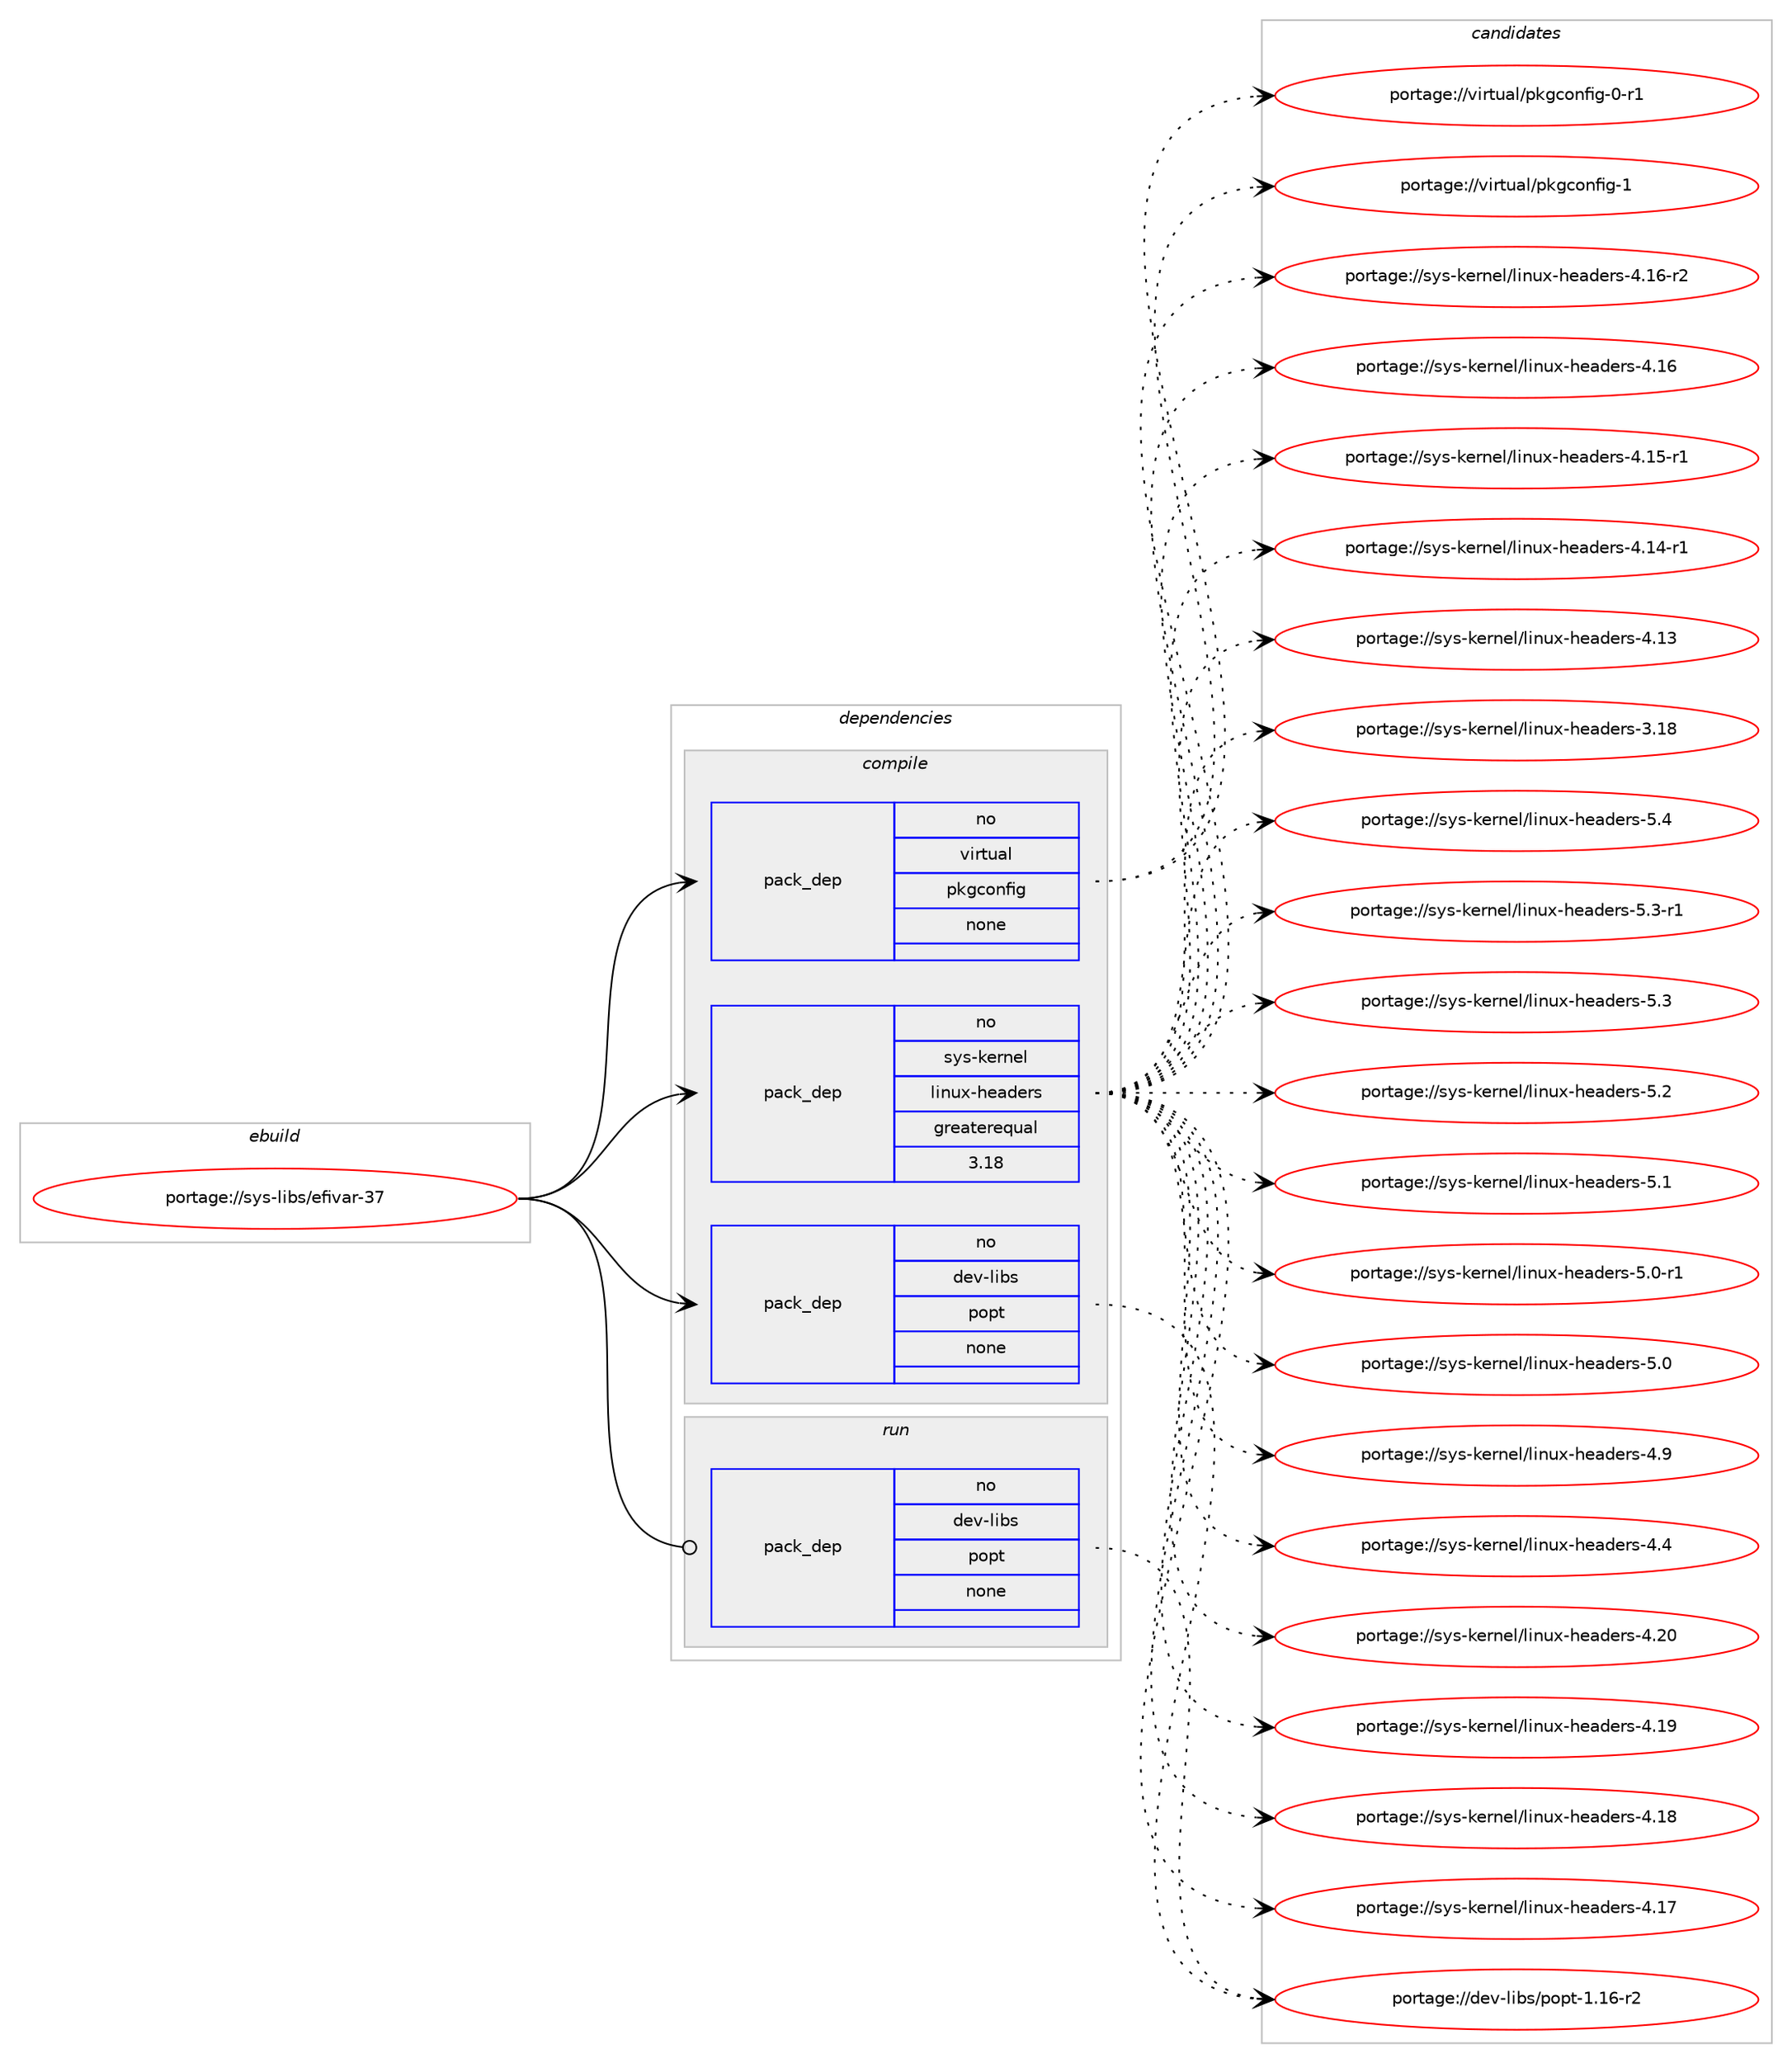 digraph prolog {

# *************
# Graph options
# *************

newrank=true;
concentrate=true;
compound=true;
graph [rankdir=LR,fontname=Helvetica,fontsize=10,ranksep=1.5];#, ranksep=2.5, nodesep=0.2];
edge  [arrowhead=vee];
node  [fontname=Helvetica,fontsize=10];

# **********
# The ebuild
# **********

subgraph cluster_leftcol {
color=gray;
rank=same;
label=<<i>ebuild</i>>;
id [label="portage://sys-libs/efivar-37", color=red, width=4, href="../sys-libs/efivar-37.svg"];
}

# ****************
# The dependencies
# ****************

subgraph cluster_midcol {
color=gray;
label=<<i>dependencies</i>>;
subgraph cluster_compile {
fillcolor="#eeeeee";
style=filled;
label=<<i>compile</i>>;
subgraph pack35632 {
dependency45312 [label=<<TABLE BORDER="0" CELLBORDER="1" CELLSPACING="0" CELLPADDING="4" WIDTH="220"><TR><TD ROWSPAN="6" CELLPADDING="30">pack_dep</TD></TR><TR><TD WIDTH="110">no</TD></TR><TR><TD>dev-libs</TD></TR><TR><TD>popt</TD></TR><TR><TD>none</TD></TR><TR><TD></TD></TR></TABLE>>, shape=none, color=blue];
}
id:e -> dependency45312:w [weight=20,style="solid",arrowhead="vee"];
subgraph pack35633 {
dependency45313 [label=<<TABLE BORDER="0" CELLBORDER="1" CELLSPACING="0" CELLPADDING="4" WIDTH="220"><TR><TD ROWSPAN="6" CELLPADDING="30">pack_dep</TD></TR><TR><TD WIDTH="110">no</TD></TR><TR><TD>sys-kernel</TD></TR><TR><TD>linux-headers</TD></TR><TR><TD>greaterequal</TD></TR><TR><TD>3.18</TD></TR></TABLE>>, shape=none, color=blue];
}
id:e -> dependency45313:w [weight=20,style="solid",arrowhead="vee"];
subgraph pack35634 {
dependency45314 [label=<<TABLE BORDER="0" CELLBORDER="1" CELLSPACING="0" CELLPADDING="4" WIDTH="220"><TR><TD ROWSPAN="6" CELLPADDING="30">pack_dep</TD></TR><TR><TD WIDTH="110">no</TD></TR><TR><TD>virtual</TD></TR><TR><TD>pkgconfig</TD></TR><TR><TD>none</TD></TR><TR><TD></TD></TR></TABLE>>, shape=none, color=blue];
}
id:e -> dependency45314:w [weight=20,style="solid",arrowhead="vee"];
}
subgraph cluster_compileandrun {
fillcolor="#eeeeee";
style=filled;
label=<<i>compile and run</i>>;
}
subgraph cluster_run {
fillcolor="#eeeeee";
style=filled;
label=<<i>run</i>>;
subgraph pack35635 {
dependency45315 [label=<<TABLE BORDER="0" CELLBORDER="1" CELLSPACING="0" CELLPADDING="4" WIDTH="220"><TR><TD ROWSPAN="6" CELLPADDING="30">pack_dep</TD></TR><TR><TD WIDTH="110">no</TD></TR><TR><TD>dev-libs</TD></TR><TR><TD>popt</TD></TR><TR><TD>none</TD></TR><TR><TD></TD></TR></TABLE>>, shape=none, color=blue];
}
id:e -> dependency45315:w [weight=20,style="solid",arrowhead="odot"];
}
}

# **************
# The candidates
# **************

subgraph cluster_choices {
rank=same;
color=gray;
label=<<i>candidates</i>>;

subgraph choice35632 {
color=black;
nodesep=1;
choice10010111845108105981154711211111211645494649544511450 [label="portage://dev-libs/popt-1.16-r2", color=red, width=4,href="../dev-libs/popt-1.16-r2.svg"];
dependency45312:e -> choice10010111845108105981154711211111211645494649544511450:w [style=dotted,weight="100"];
}
subgraph choice35633 {
color=black;
nodesep=1;
choice1151211154510710111411010110847108105110117120451041019710010111411545534652 [label="portage://sys-kernel/linux-headers-5.4", color=red, width=4,href="../sys-kernel/linux-headers-5.4.svg"];
choice11512111545107101114110101108471081051101171204510410197100101114115455346514511449 [label="portage://sys-kernel/linux-headers-5.3-r1", color=red, width=4,href="../sys-kernel/linux-headers-5.3-r1.svg"];
choice1151211154510710111411010110847108105110117120451041019710010111411545534651 [label="portage://sys-kernel/linux-headers-5.3", color=red, width=4,href="../sys-kernel/linux-headers-5.3.svg"];
choice1151211154510710111411010110847108105110117120451041019710010111411545534650 [label="portage://sys-kernel/linux-headers-5.2", color=red, width=4,href="../sys-kernel/linux-headers-5.2.svg"];
choice1151211154510710111411010110847108105110117120451041019710010111411545534649 [label="portage://sys-kernel/linux-headers-5.1", color=red, width=4,href="../sys-kernel/linux-headers-5.1.svg"];
choice11512111545107101114110101108471081051101171204510410197100101114115455346484511449 [label="portage://sys-kernel/linux-headers-5.0-r1", color=red, width=4,href="../sys-kernel/linux-headers-5.0-r1.svg"];
choice1151211154510710111411010110847108105110117120451041019710010111411545534648 [label="portage://sys-kernel/linux-headers-5.0", color=red, width=4,href="../sys-kernel/linux-headers-5.0.svg"];
choice1151211154510710111411010110847108105110117120451041019710010111411545524657 [label="portage://sys-kernel/linux-headers-4.9", color=red, width=4,href="../sys-kernel/linux-headers-4.9.svg"];
choice1151211154510710111411010110847108105110117120451041019710010111411545524652 [label="portage://sys-kernel/linux-headers-4.4", color=red, width=4,href="../sys-kernel/linux-headers-4.4.svg"];
choice115121115451071011141101011084710810511011712045104101971001011141154552465048 [label="portage://sys-kernel/linux-headers-4.20", color=red, width=4,href="../sys-kernel/linux-headers-4.20.svg"];
choice115121115451071011141101011084710810511011712045104101971001011141154552464957 [label="portage://sys-kernel/linux-headers-4.19", color=red, width=4,href="../sys-kernel/linux-headers-4.19.svg"];
choice115121115451071011141101011084710810511011712045104101971001011141154552464956 [label="portage://sys-kernel/linux-headers-4.18", color=red, width=4,href="../sys-kernel/linux-headers-4.18.svg"];
choice115121115451071011141101011084710810511011712045104101971001011141154552464955 [label="portage://sys-kernel/linux-headers-4.17", color=red, width=4,href="../sys-kernel/linux-headers-4.17.svg"];
choice1151211154510710111411010110847108105110117120451041019710010111411545524649544511450 [label="portage://sys-kernel/linux-headers-4.16-r2", color=red, width=4,href="../sys-kernel/linux-headers-4.16-r2.svg"];
choice115121115451071011141101011084710810511011712045104101971001011141154552464954 [label="portage://sys-kernel/linux-headers-4.16", color=red, width=4,href="../sys-kernel/linux-headers-4.16.svg"];
choice1151211154510710111411010110847108105110117120451041019710010111411545524649534511449 [label="portage://sys-kernel/linux-headers-4.15-r1", color=red, width=4,href="../sys-kernel/linux-headers-4.15-r1.svg"];
choice1151211154510710111411010110847108105110117120451041019710010111411545524649524511449 [label="portage://sys-kernel/linux-headers-4.14-r1", color=red, width=4,href="../sys-kernel/linux-headers-4.14-r1.svg"];
choice115121115451071011141101011084710810511011712045104101971001011141154552464951 [label="portage://sys-kernel/linux-headers-4.13", color=red, width=4,href="../sys-kernel/linux-headers-4.13.svg"];
choice115121115451071011141101011084710810511011712045104101971001011141154551464956 [label="portage://sys-kernel/linux-headers-3.18", color=red, width=4,href="../sys-kernel/linux-headers-3.18.svg"];
dependency45313:e -> choice1151211154510710111411010110847108105110117120451041019710010111411545534652:w [style=dotted,weight="100"];
dependency45313:e -> choice11512111545107101114110101108471081051101171204510410197100101114115455346514511449:w [style=dotted,weight="100"];
dependency45313:e -> choice1151211154510710111411010110847108105110117120451041019710010111411545534651:w [style=dotted,weight="100"];
dependency45313:e -> choice1151211154510710111411010110847108105110117120451041019710010111411545534650:w [style=dotted,weight="100"];
dependency45313:e -> choice1151211154510710111411010110847108105110117120451041019710010111411545534649:w [style=dotted,weight="100"];
dependency45313:e -> choice11512111545107101114110101108471081051101171204510410197100101114115455346484511449:w [style=dotted,weight="100"];
dependency45313:e -> choice1151211154510710111411010110847108105110117120451041019710010111411545534648:w [style=dotted,weight="100"];
dependency45313:e -> choice1151211154510710111411010110847108105110117120451041019710010111411545524657:w [style=dotted,weight="100"];
dependency45313:e -> choice1151211154510710111411010110847108105110117120451041019710010111411545524652:w [style=dotted,weight="100"];
dependency45313:e -> choice115121115451071011141101011084710810511011712045104101971001011141154552465048:w [style=dotted,weight="100"];
dependency45313:e -> choice115121115451071011141101011084710810511011712045104101971001011141154552464957:w [style=dotted,weight="100"];
dependency45313:e -> choice115121115451071011141101011084710810511011712045104101971001011141154552464956:w [style=dotted,weight="100"];
dependency45313:e -> choice115121115451071011141101011084710810511011712045104101971001011141154552464955:w [style=dotted,weight="100"];
dependency45313:e -> choice1151211154510710111411010110847108105110117120451041019710010111411545524649544511450:w [style=dotted,weight="100"];
dependency45313:e -> choice115121115451071011141101011084710810511011712045104101971001011141154552464954:w [style=dotted,weight="100"];
dependency45313:e -> choice1151211154510710111411010110847108105110117120451041019710010111411545524649534511449:w [style=dotted,weight="100"];
dependency45313:e -> choice1151211154510710111411010110847108105110117120451041019710010111411545524649524511449:w [style=dotted,weight="100"];
dependency45313:e -> choice115121115451071011141101011084710810511011712045104101971001011141154552464951:w [style=dotted,weight="100"];
dependency45313:e -> choice115121115451071011141101011084710810511011712045104101971001011141154551464956:w [style=dotted,weight="100"];
}
subgraph choice35634 {
color=black;
nodesep=1;
choice1181051141161179710847112107103991111101021051034549 [label="portage://virtual/pkgconfig-1", color=red, width=4,href="../virtual/pkgconfig-1.svg"];
choice11810511411611797108471121071039911111010210510345484511449 [label="portage://virtual/pkgconfig-0-r1", color=red, width=4,href="../virtual/pkgconfig-0-r1.svg"];
dependency45314:e -> choice1181051141161179710847112107103991111101021051034549:w [style=dotted,weight="100"];
dependency45314:e -> choice11810511411611797108471121071039911111010210510345484511449:w [style=dotted,weight="100"];
}
subgraph choice35635 {
color=black;
nodesep=1;
choice10010111845108105981154711211111211645494649544511450 [label="portage://dev-libs/popt-1.16-r2", color=red, width=4,href="../dev-libs/popt-1.16-r2.svg"];
dependency45315:e -> choice10010111845108105981154711211111211645494649544511450:w [style=dotted,weight="100"];
}
}

}
